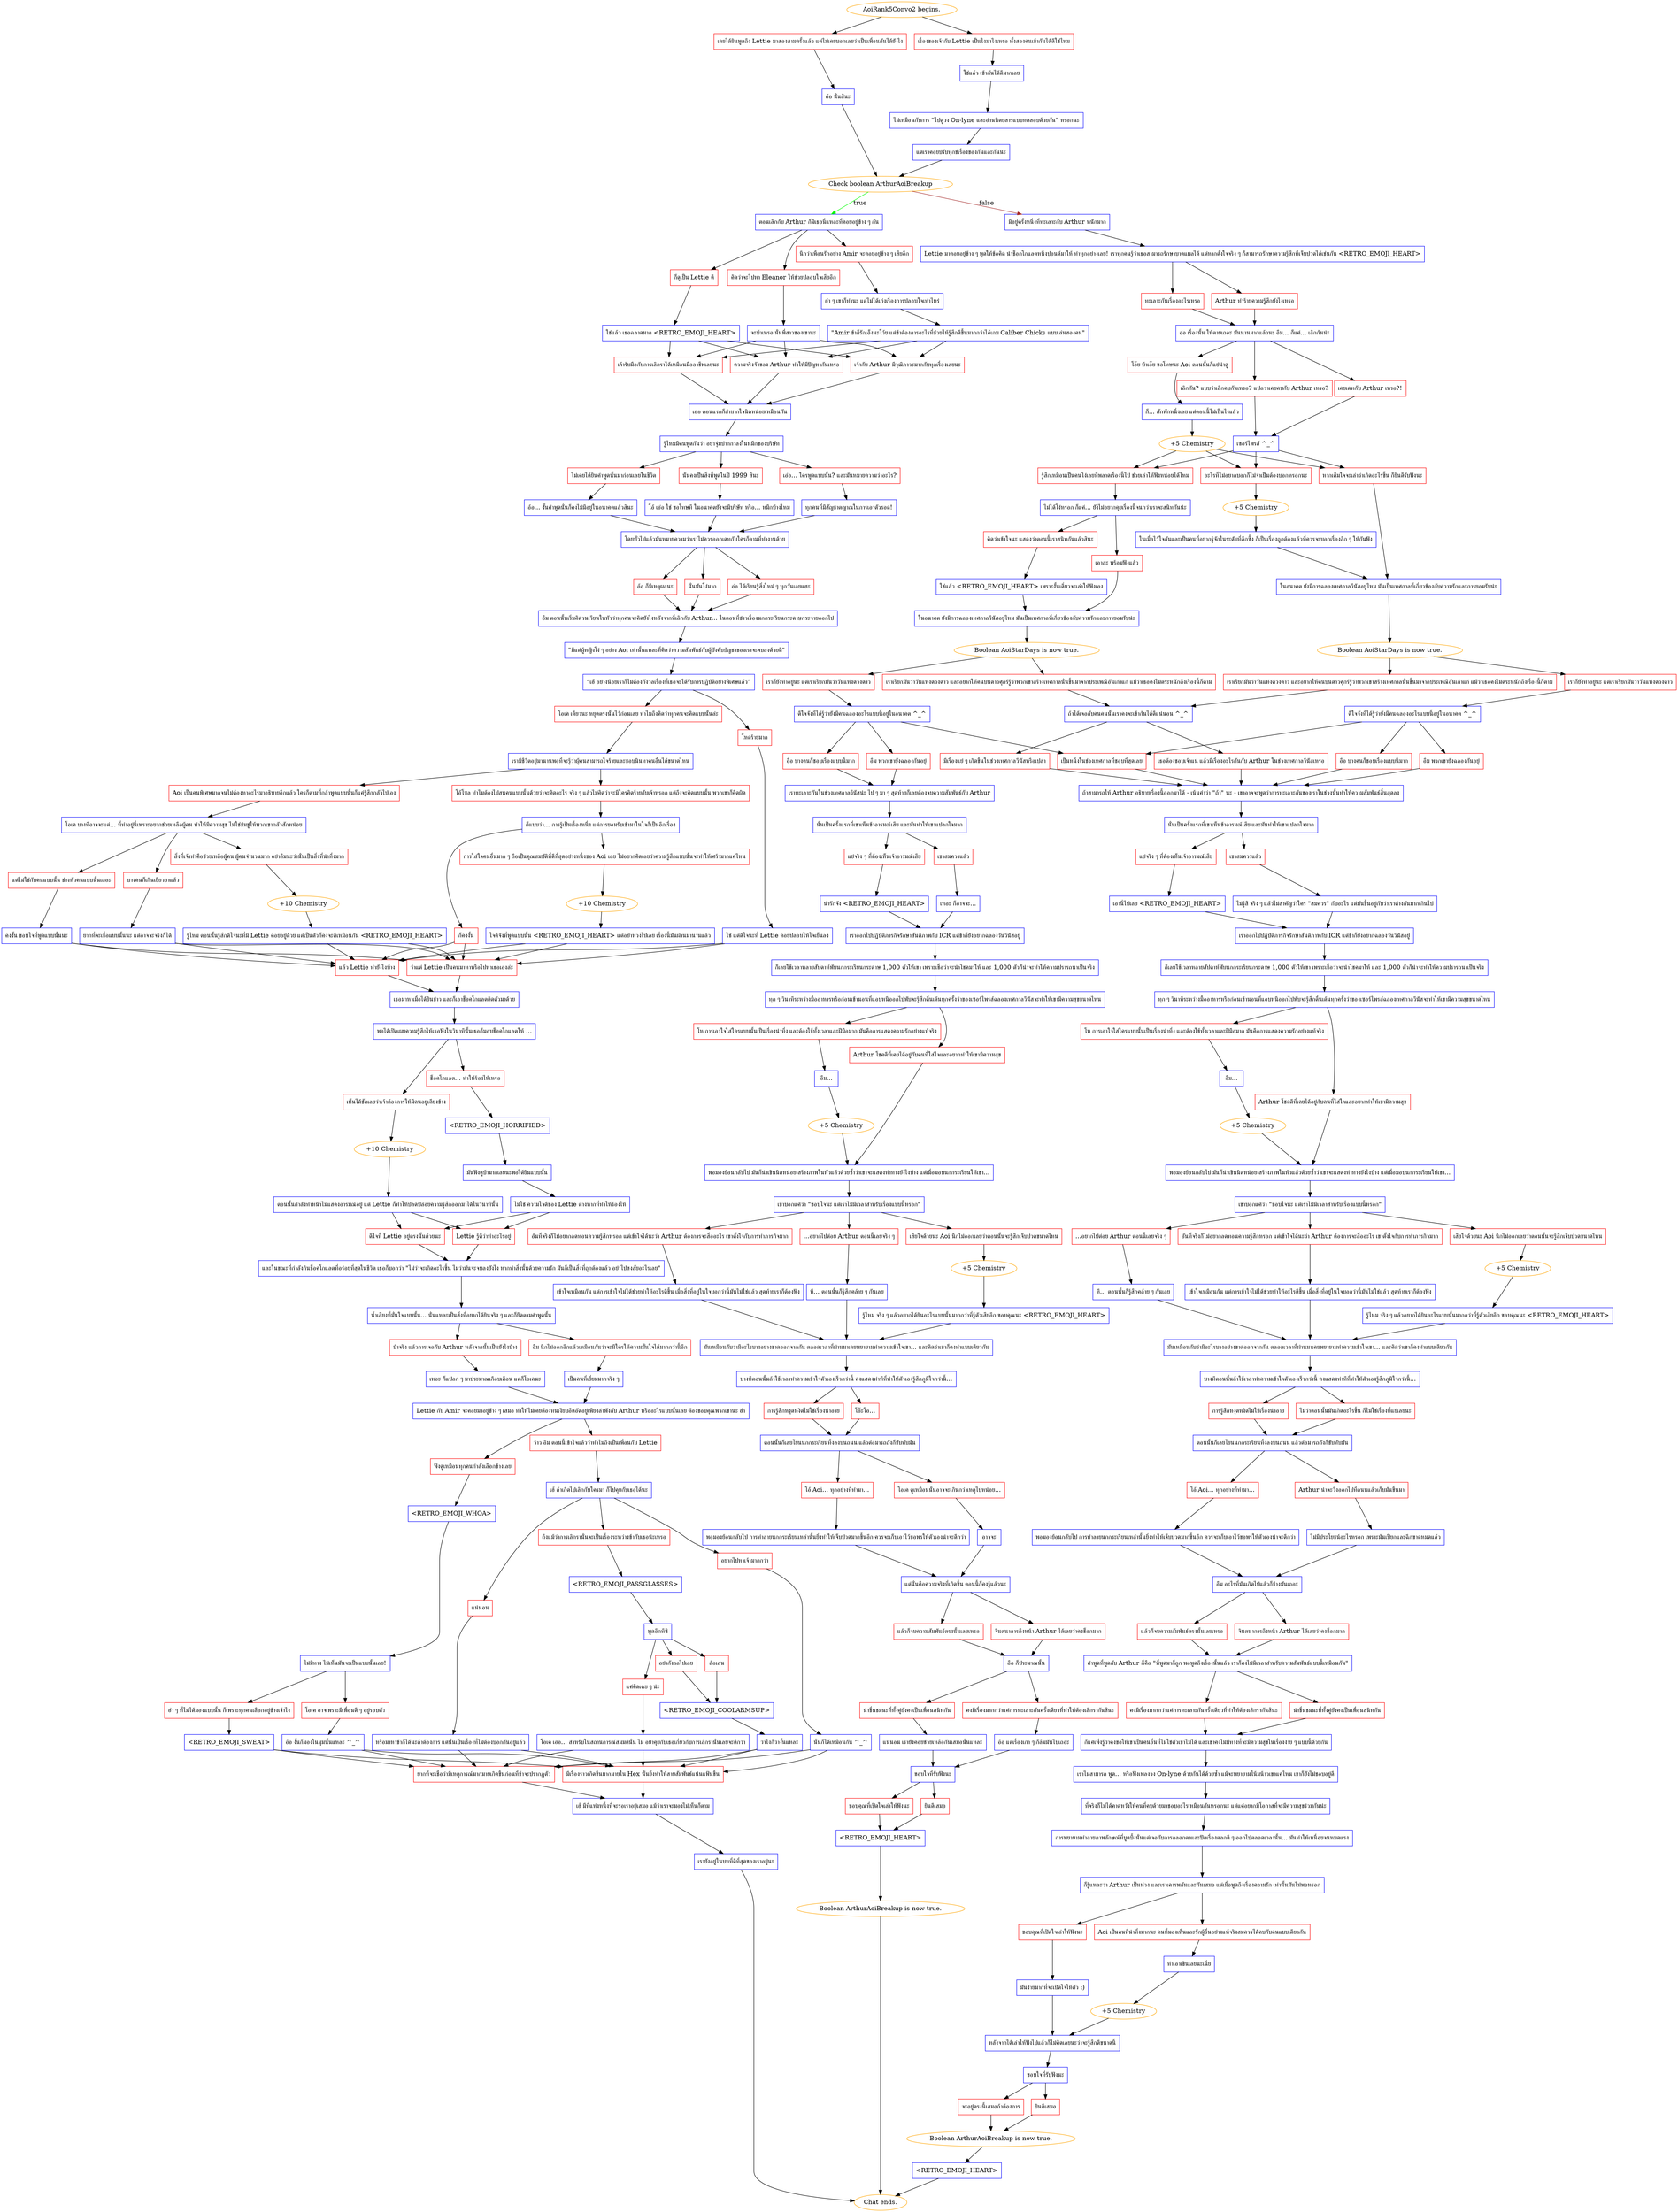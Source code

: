 digraph {
	"AoiRank5Convo2 begins." [color=orange];
		"AoiRank5Convo2 begins." -> j1458705327;
		"AoiRank5Convo2 begins." -> j88768624;
	j1458705327 [label="เคยได้ยินพูดถึง Lettie มาสองสามครั้งแล้ว แต่ไม่เคยบอกเลยว่าเป็นเพื่อนกันได้ยังไง",shape=box,color=red];
		j1458705327 -> j3668825312;
	j88768624 [label="เรื่องของเจ้ากับ Lettie เป็นไงมาไงเหรอ ทั้งสองคนเข้ากันได้ดีใช่ไหม",shape=box,color=red];
		j88768624 -> j308193321;
	j3668825312 [label="อ้อ นั่นสินะ",shape=box,color=blue];
		j3668825312 -> j3878575433;
	j308193321 [label="ใช่แล้ว เข้ากันได้ดีมากเลย",shape=box,color=blue];
		j308193321 -> j3644500482;
	j3878575433 [label="Check boolean ArthurAoiBreakup",color=orange];
		j3878575433 -> j1824678030 [label=true,color=green];
		j3878575433 -> j57010512 [label=false,color=brown];
	j3644500482 [label="ไม่เหมือนกับการ \"ไปดูวง On-lyne และอ่านนิตยสารแบบทดสอบด้วยกัน\" หรอกนะ",shape=box,color=blue];
		j3644500482 -> j4290094774;
	j1824678030 [label="ตอนเลิกกับ Arthur ก็มีเธอนี่แหละที่คอยอยู่ข้าง ๆ กัน",shape=box,color=blue];
		j1824678030 -> j2813725470;
		j1824678030 -> j1736892250;
		j1824678030 -> j3548676363;
	j57010512 [label="มีอยู่ครั้งหนึ่งที่ทะเลาะกับ Arthur หนักมาก",shape=box,color=blue];
		j57010512 -> j4192277479;
	j4290094774 [label="แต่เราคอยปรับทุกข์เรื่องของกันและกันน่ะ",shape=box,color=blue];
		j4290094774 -> j3878575433;
	j2813725470 [label="คิดว่าจะไปหา Eleanor ให้ช่วยปลอบใจเสียอีก",shape=box,color=red];
		j2813725470 -> j2675947230;
	j1736892250 [label="นึกว่าเพื่อนรักอย่าง Amir จะคอยอยู่ข้าง ๆ เสียอีก",shape=box,color=red];
		j1736892250 -> j1043030181;
	j3548676363 [label="ก็ดูเป็น Lettie ดี",shape=box,color=red];
		j3548676363 -> j2824777052;
	j4192277479 [label="Lettie มาคอยอยู่ข้าง ๆ พูดให้ข้อคิด นำช็อกโกแลตหนึ่งปอนด์มาให้ ทำทุกอย่างเลย! เราทุกคนรู้ว่าเธอสามารถรักษาบาดแผลได้ แต่หากตั้งใจจริง ๆ ก็สามารถรักษาความรู้สึกที่เจ็บปวดได้เช่นกัน <RETRO_EMOJI_HEART>",shape=box,color=blue];
		j4192277479 -> j1955317017;
		j4192277479 -> j1647680395;
	j2675947230 [label="จะบ้าเหรอ นั่นพี่สาวของเขานะ",shape=box,color=blue];
		j2675947230 -> j2762755585;
		j2675947230 -> j1364828697;
		j2675947230 -> j2182111148;
	j1043030181 [label="ฮ่า ๆ เขาก็ทำนะ แต่ไม่ได้เก่งเรื่องการปลอบใจเท่าไหร่",shape=box,color=blue];
		j1043030181 -> j2278604012;
	j2824777052 [label="ใช่แล้ว เธอฉลาดมาก <RETRO_EMOJI_HEART>",shape=box,color=blue];
		j2824777052 -> j2762755585;
		j2824777052 -> j1364828697;
		j2824777052 -> j2182111148;
	j1955317017 [label="ทะเลาะกันเรื่องอะไรเหรอ",shape=box,color=red];
		j1955317017 -> j3300025558;
	j1647680395 [label="Arthur ทำร้ายความรู้สึกยังไงเหรอ",shape=box,color=red];
		j1647680395 -> j3300025558;
	j2762755585 [label="ความจริงจังของ Arthur ทำให้มีปัญหากันเหรอ",shape=box,color=red];
		j2762755585 -> j649075654;
	j1364828697 [label="เจ้ารับมือกับการเลิกราได้เหมือนมืออาชีพเลยนะ",shape=box,color=red];
		j1364828697 -> j649075654;
	j2182111148 [label="เจ้ากับ Arthur มีวุฒิภาวะมากกับทุกเรื่องเลยนะ",shape=box,color=red];
		j2182111148 -> j649075654;
	j2278604012 [label="\"Amir ข้าก็รักเอ็งนะโว้ย แต่ข้าต้องการอะไรที่ช่วยให้รู้สึกดีขึ้นมากกว่าไอ้เกม Caliber Chicks แบบเล่นสองคน\"",shape=box,color=blue];
		j2278604012 -> j2762755585;
		j2278604012 -> j1364828697;
		j2278604012 -> j2182111148;
	j3300025558 [label="อ๋อ เรื่องนั้น ให้ตายเถอะ มันนานมากแล้วนะ อืม... ก็แค่... เลิกกันน่ะ",shape=box,color=blue];
		j3300025558 -> j832627031;
		j3300025558 -> j3871715552;
		j3300025558 -> j27909997;
	j649075654 [label="เอ่อ ตอนแรกก็ลำบากใจนิดหน่อยเหมือนกัน",shape=box,color=blue];
		j649075654 -> j1381410603;
	j832627031 [label="เคยเดทกับ Arthur เหรอ?!",shape=box,color=red];
		j832627031 -> j2851434140;
	j3871715552 [label="เลิกกัน? แบบว่าเลิกคบกันเหรอ? แปลว่าเคยคบกับ Arthur เหรอ?",shape=box,color=red];
		j3871715552 -> j2851434140;
	j27909997 [label="โอ๊ย บ้าเอ๊ย ขอโทษนะ Aoi ตอนนั้นก็แย่น่าดู",shape=box,color=red];
		j27909997 -> j764818176;
	j1381410603 [label="รู้ไหมมีคนพูดกันว่า อย่าจุ่มปากกาลงในหมึกของบริษัท",shape=box,color=blue];
		j1381410603 -> j286654636;
		j1381410603 -> j1483096324;
		j1381410603 -> j3232464222;
	j2851434140 [label="เซอร์ไพรส์ ^_^",shape=box,color=blue];
		j2851434140 -> j850924910;
		j2851434140 -> j3968108432;
		j2851434140 -> j326025334;
	j764818176 [label="ก็... สักพักหนึ่งเลย แต่ตอนนี้ไม่เป็นไรแล้ว",shape=box,color=blue];
		j764818176 -> j4253216978;
	j286654636 [label="ไม่เคยได้ยินคำพูดนั้นมาก่อนเลยในชีวิต",shape=box,color=red];
		j286654636 -> j2740992883;
	j1483096324 [label="นั่นคงเป็นสิ่งที่พูดในปี 1999 สินะ",shape=box,color=red];
		j1483096324 -> j186983053;
	j3232464222 [label="เอ่อ... ใครพูดแบบนั้น? และมันหมายความว่าอะไร?",shape=box,color=red];
		j3232464222 -> j3608966087;
	j850924910 [label="อะไรที่ไม่อยากบอกก็ไม่จำเป็นต้องบอกหรอกนะ",shape=box,color=red];
		j850924910 -> j1113449262;
	j3968108432 [label="หากเต็มใจจะเล่าว่าเกิดอะไรขึ้น ก็ยินดีรับฟังนะ",shape=box,color=red];
		j3968108432 -> j1860678191;
	j326025334 [label="รู้สึกเหมือนเป็นคนโง่เลยที่พลาดเรื่องนี้ไป ช่วยเล่าให้ฟังหน่อยได้ไหม",shape=box,color=red];
		j326025334 -> j3938418816;
	j4253216978 [label="+5 Chemistry",color=orange];
		j4253216978 -> j850924910;
		j4253216978 -> j3968108432;
		j4253216978 -> j326025334;
	j2740992883 [label="อ้อ... งั้นคำพูดนั่นก็คงไม่มีอยู่ในอนาคตแล้วสินะ",shape=box,color=blue];
		j2740992883 -> j1863000867;
	j186983053 [label="โอ้ เอ่อ ใช่ ขอโทษที ในอนาคตยังจะมีบริษัท หรือ... หมึกบ้างไหม",shape=box,color=blue];
		j186983053 -> j1863000867;
	j3608966087 [label="ทุกคนที่มีสัญชาตญาณในการเอาตัวรอด!",shape=box,color=blue];
		j3608966087 -> j1863000867;
	j1113449262 [label="+5 Chemistry",color=orange];
		j1113449262 -> j1721442275;
	j1860678191 [label="ในอนาคต ยังมีการฉลองเทศกาลวีนัสอยู่ไหม มันเป็นเทศกาลที่เกี่ยวข้องกับความรักและการยอมรับน่ะ",shape=box,color=blue];
		j1860678191 -> j4226856760;
	j3938418816 [label="ไม่ได้โง่หรอก ก็แค่... ยังไม่อยากคุยเรื่องนี้จนกว่าเราจะสนิทกันน่ะ",shape=box,color=blue];
		j3938418816 -> j1836808757;
		j3938418816 -> j2668060323;
	j1863000867 [label="โดยทั่วไปแล้วมันหมายความว่าเราไม่ควรออกเดทกับใครก็ตามที่ทำงานด้วย",shape=box,color=blue];
		j1863000867 -> j561930710;
		j1863000867 -> j1269969908;
		j1863000867 -> j2725555090;
	j1721442275 [label="ในเมื่อไว้ใจกันและเป็นคนที่อยากรู้จักในระดับที่ลึกซึ้ง ก็เป็นเรื่องถูกต้องแล้วที่ควรจะบอกเรื่องลึก ๆ ให้กันฟัง",shape=box,color=blue];
		j1721442275 -> j1860678191;
	j4226856760 [label="Boolean AoiStarDays is now true.",color=orange];
		j4226856760 -> j3442880930;
		j4226856760 -> j1892807910;
	j1836808757 [label="เอาละ พร้อมฟังแล้ว",shape=box,color=red];
		j1836808757 -> j1399356205;
	j2668060323 [label="คิดว่าเข้าใจนะ แสดงว่าตอนนี้เราสนิทกันแล้วสินะ",shape=box,color=red];
		j2668060323 -> j2729924719;
	j561930710 [label="อ้อ ก็มีเหตุผลนะ",shape=box,color=red];
		j561930710 -> j973933073;
	j1269969908 [label="นั่นมันโง่มาก",shape=box,color=red];
		j1269969908 -> j973933073;
	j2725555090 [label="อ๋อ ได้เรียนรู้สิ่งใหม่ ๆ ทุกวันเลยแฮะ",shape=box,color=red];
		j2725555090 -> j973933073;
	j3442880930 [label="เราก็ยังทำอยู่นะ แต่เราเรียกมันว่าวันแห่งดวงดาว",shape=box,color=red];
		j3442880930 -> j1579823265;
	j1892807910 [label="เราเรียกมันว่าวันแห่งดวงดาว และอยากให้คนบนดาวศุกร์รู้ว่าพวกเขาสร้างเทศกาลนั่นขึ้นมาจากประเพณีอันเก่าแก่ แม้ว่าเธอคงไม่ตระหนักถึงเรื่องนี้ก็ตาม",shape=box,color=red];
		j1892807910 -> j2474638946;
	j1399356205 [label="ในอนาคต ยังมีการฉลองเทศกาลวีนัสอยู่ไหม มันเป็นเทศกาลที่เกี่ยวข้องกับความรักและการยอมรับน่ะ",shape=box,color=blue];
		j1399356205 -> j3431366332;
	j2729924719 [label="ใช่แล้ว <RETRO_EMOJI_HEART> เพราะงั้นเดี๋ยวจะเล่าให้ฟังเอง",shape=box,color=blue];
		j2729924719 -> j1399356205;
	j973933073 [label="อืม ตอนนั้นเริ่มคิดวนเวียนในหัวว่าทุกคนจะคิดยังไงหลังจากที่เลิกกับ Arthur... ในตอนที่ข่าวเรื่องนกกระเรียนกระดาษกระจายออกไป",shape=box,color=blue];
		j973933073 -> j544356773;
	j1579823265 [label="ดีใจจังที่ได้รู้ว่ายังมีคนฉลองอะไรแบบนี้อยู่ในอนาคต ^_^",shape=box,color=blue];
		j1579823265 -> j3959797669;
		j1579823265 -> j3349446143;
		j1579823265 -> j2973459300;
	j2474638946 [label="ถ้าได้เจอกับคนคนนั้นเราคงจะเข้ากันได้ดีแน่นอน ^_^",shape=box,color=blue];
		j2474638946 -> j4199429398;
		j2474638946 -> j2386673662;
	j3431366332 [label="Boolean AoiStarDays is now true.",color=orange];
		j3431366332 -> j1585729611;
		j3431366332 -> j4178216982;
	j544356773 [label="\"มีแต่ผู้หญิงโง่ ๆ อย่าง Aoi เท่านั้นแหละที่คิดว่าความสัมพันธ์กับผู้บังคับบัญชาของเราจะจบลงด้วยดี\"",shape=box,color=blue];
		j544356773 -> j3936743393;
	j3959797669 [label="อืม พวกเขายังฉลองกันอยู่",shape=box,color=red];
		j3959797669 -> j1049565368;
	j3349446143 [label="อือ บางคนก็ชอบเรื่องแบบนี้มาก",shape=box,color=red];
		j3349446143 -> j1049565368;
	j2973459300 [label="เป็นหนึ่งในช่วงเทศกาลที่ชอบที่สุดเลย",shape=box,color=red];
		j2973459300 -> j1049565368;
	j4199429398 [label="เธอต้องชอบเจ้าแน่ แล้วมีเรื่องอะไรกันกับ Arthur ในช่วงเทศกาลวีนัสเหรอ",shape=box,color=red];
		j4199429398 -> j1049565368;
	j2386673662 [label="มีเรื่องแย่ ๆ เกิดขึ้นในช่วงเทศกาลวีนัสหรือเปล่า",shape=box,color=red];
		j2386673662 -> j1049565368;
	j1585729611 [label="เราเรียกมันว่าวันแห่งดวงดาว และอยากให้คนบนดาวศุกร์รู้ว่าพวกเขาสร้างเทศกาลนั่นขึ้นมาจากประเพณีอันเก่าแก่ แม้ว่าเธอคงไม่ตระหนักถึงเรื่องนี้ก็ตาม",shape=box,color=red];
		j1585729611 -> j2474638946;
	j4178216982 [label="เราก็ยังทำอยู่นะ แต่เราเรียกมันว่าวันแห่งดวงดาว",shape=box,color=red];
		j4178216982 -> j2778705777;
	j3936743393 [label="“เฮ้ อย่างน้อยเราก็ไม่ต้องกังวลเรื่องที่เธอจะได้รับการปฏิบัติอย่างพิเศษแล้ว”",shape=box,color=blue];
		j3936743393 -> j628056919;
		j3936743393 -> j1309126757;
	j1049565368 [label="ถ้าสามารถให้ Arthur อธิบายเรื่องนี้ออกมาได้ - เน้นคำว่า \"ถ้า\" นะ - เขาอาจจะพูดว่าการทะเลาะกันของเราในช่วงนั้นทำให้ความสัมพันธ์สิ้นสุดลง",shape=box,color=blue];
		j1049565368 -> j65914348;
	j2778705777 [label="ดีใจจังที่ได้รู้ว่ายังมีคนฉลองอะไรแบบนี้อยู่ในอนาคต ^_^",shape=box,color=blue];
		j2778705777 -> j2973459300;
		j2778705777 -> j494481241;
		j2778705777 -> j429920585;
	j628056919 [label="โอเค เดี๋ยวนะ หยุดตรงนั้นไว้ก่อนเลย ทำไมถึงคิดว่าทุกคนจะคิดแบบนั้นล่ะ",shape=box,color=red];
		j628056919 -> j4287689935;
	j1309126757 [label="โหดร้ายมาก",shape=box,color=red];
		j1309126757 -> j1480776692;
	j65914348 [label="นั่นเป็นครั้งแรกที่เขาเห็นข้าอารมณ์เสีย และมันทำให้เขาแปลกใจมาก",shape=box,color=blue];
		j65914348 -> j605212589;
		j65914348 -> j4114463118;
	j494481241 [label="อือ บางคนก็ชอบเรื่องแบบนี้มาก",shape=box,color=red];
		j494481241 -> j2174970314;
	j429920585 [label="อืม พวกเขายังฉลองกันอยู่",shape=box,color=red];
		j429920585 -> j2174970314;
	j4287689935 [label="เรามีชีวิตอยู่มานานพอที่จะรู้ว่าผู้คนสามารถใจร้ายและชอบนินทาคนอื่นได้ขนาดไหน",shape=box,color=blue];
		j4287689935 -> j725265442;
		j4287689935 -> j347617808;
	j1480776692 [label="ใช่ แต่ดีใจนะที่ Lettie คอยปลอบให้ใจเย็นลง",shape=box,color=blue];
		j1480776692 -> j2969232926;
		j1480776692 -> j2284201392;
	j605212589 [label="แย่จริง ๆ ที่ต้องเห็นเจ้าอารมณ์เสีย",shape=box,color=red];
		j605212589 -> j697470435;
	j4114463118 [label="เขาสมควรแล้ว",shape=box,color=red];
		j4114463118 -> j2282964258;
	j2174970314 [label="เราทะเลาะกันในช่วงเทศกาลวีนัสน่ะ ไป ๆ มา ๆ สุดท้ายก็เลยต้องจบความสัมพันธ์กับ Arthur",shape=box,color=blue];
		j2174970314 -> j206504786;
	j725265442 [label="โอ้โซล ทำไมต้องไปสนคนแบบนั้นด้วยว่าจะคิดอะไร จริง ๆ แล้วไม่คิดว่าจะมีใครคิดร้ายกับเจ้าหรอก แต่ถึงจะคิดแบบนั้น พวกเขาก็คิดผิด",shape=box,color=red];
		j725265442 -> j3795640637;
	j347617808 [label="Aoi เป็นคนพิเศษมากจนไม่ต้องหาอะไรมาอธิบายอีกแล้ว ใครก็ตามที่กล้าพูดแบบนั้นก็แค่รู้สึกกลัวไปเอง",shape=box,color=red];
		j347617808 -> j1997845534;
	j2969232926 [label="ว่าแต่ Lettie เป็นคนมาหาหรือไปหาเธอเองล่ะ",shape=box,color=red];
		j2969232926 -> j189677085;
	j2284201392 [label="แล้ว Lettie ทำยังไงบ้าง",shape=box,color=red];
		j2284201392 -> j189677085;
	j697470435 [label="เอานี่ไปเลย <RETRO_EMOJI_HEART>",shape=box,color=blue];
		j697470435 -> j2219491187;
	j2282964258 [label="ไม่รู้สิ จริง ๆ แล้วไม่สำคัญว่าใคร \"สมควร\" กับอะไร แต่มันขึ้นอยู่กับว่าเราต่างกันมากเกินไป",shape=box,color=blue];
		j2282964258 -> j2219491187;
	j206504786 [label="นั่นเป็นครั้งแรกที่เขาเห็นข้าอารมณ์เสีย และมันทำให้เขาแปลกใจมาก",shape=box,color=blue];
		j206504786 -> j2082670905;
		j206504786 -> j3775661520;
	j3795640637 [label="ก็แบบว่า... การรู้เป็นเรื่องหนึ่ง แต่การยอมรับเข้ามาในใจก็เป็นอีกเรื่อง",shape=box,color=blue];
		j3795640637 -> j1580508173;
		j3795640637 -> j172218256;
	j1997845534 [label="โอเค บางทีอาจจะแต่... ที่ทำอยู่นี่เพราะอยากช่วยเหลือผู้คน ทำให้มีความสุข ไม่ใช่ข่มขู่ให้พวกเขากลัวสักหน่อย",shape=box,color=blue];
		j1997845534 -> j3433737424;
		j1997845534 -> j4261663715;
		j1997845534 -> j3969687593;
	j189677085 [label="เธอมาหาเมื่อได้ยินข่าว และก็เอาช็อคโกแลตติดตัวมาด้วย",shape=box,color=blue];
		j189677085 -> j1025585894;
	j2219491187 [label="เราออกไปปฏิบัติภารกิจรักษาสันติภาพกับ ICR แต่ข้าก็ยังอยากฉลองวันวีนัสอยู่",shape=box,color=blue];
		j2219491187 -> j3370451081;
	j2082670905 [label="แย่จริง ๆ ที่ต้องเห็นเจ้าอารมณ์เสีย",shape=box,color=red];
		j2082670905 -> j2391592104;
	j3775661520 [label="เขาสมควรแล้ว",shape=box,color=red];
		j3775661520 -> j2020403385;
	j1580508173 [label="การใส่ใจคนอื่นมาก ๆ ถือเป็นคุณสมบัติที่ดีที่สุดอย่างหนึ่งของ Aoi เลย ไม่อยากคิดเลยว่าความรู้สึกแบบนั้นจะทำให้เศร้ามากแค่ไหน",shape=box,color=red];
		j1580508173 -> j2278949590;
	j172218256 [label="ก็คงงั้น",shape=box,color=red];
		j172218256 -> j2969232926;
		j172218256 -> j2284201392;
	j3433737424 [label="แต่ไม่ใช่กับคนแบบนั้น ช่างหัวคนแบบนั้นเถอะ",shape=box,color=red];
		j3433737424 -> j1360292344;
	j4261663715 [label="บางคนก็เกินเยียวยาแล้ว",shape=box,color=red];
		j4261663715 -> j2982395455;
	j3969687593 [label="สิ่งที่เจ้าทำคือช่วยเหลือผู้คน ผู้คนจำนวนมาก อย่าลืมนะว่านั่นเป็นสิ่งที่น่าทึ่งมาก",shape=box,color=red];
		j3969687593 -> j215855590;
	j1025585894 [label="พอได้เปิดเผยความรู้สึกให้เธอฟังในวินาทีนั้นเธอก็มอบช็อคโกแลตให้ ...",shape=box,color=blue];
		j1025585894 -> j2087343046;
		j1025585894 -> j3863532280;
	j3370451081 [label="ก็เลยใช้เวลาหลายสัปดาห์พับนกกระเรียนกระดาษ 1,000 ตัวให้เขา เพราะเชื่อว่าจะนำโชคมาให้ และ 1,000 ตัวก็น่าจะทำให้ความปรารถนาเป็นจริง",shape=box,color=blue];
		j3370451081 -> j2740521979;
	j2391592104 [label="น่ารักจัง <RETRO_EMOJI_HEART>",shape=box,color=blue];
		j2391592104 -> j4055176438;
	j2020403385 [label="เหอะ ก็อาจจะ...",shape=box,color=blue];
		j2020403385 -> j4055176438;
	j2278949590 [label="+10 Chemistry",color=orange];
		j2278949590 -> j3483886518;
	j1360292344 [label="คงงั้น ขอบใจที่พูดแบบนั้นนะ",shape=box,color=blue];
		j1360292344 -> j2969232926;
		j1360292344 -> j2284201392;
	j2982395455 [label="ยากที่จะเชื่อแบบนั้นนะ แต่อาจจะจริงก็ได้",shape=box,color=blue];
		j2982395455 -> j2969232926;
		j2982395455 -> j2284201392;
	j215855590 [label="+10 Chemistry",color=orange];
		j215855590 -> j804784021;
	j2087343046 [label="เห็นได้ชัดเลยว่าเจ้าต้องการให้มีคนอยู่เคียงข้าง",shape=box,color=red];
		j2087343046 -> j897099383;
	j3863532280 [label="ช็อคโกแลต... ทำให้ร้องไห้เหรอ",shape=box,color=red];
		j3863532280 -> j1799135358;
	j2740521979 [label="ทุก ๆ วินาทีระหว่างมื้ออาหารหรือก่อนเข้านอนที่แอบหนีออกไปพับจะรู้สึกตื่นเต้นทุกครั้งว่าของเซอร์ไพรส์ฉลองเทศกาลวีนัสจะทำให้เขามีความสุขขนาดไหน",shape=box,color=blue];
		j2740521979 -> j1531728468;
		j2740521979 -> j462661383;
	j4055176438 [label="เราออกไปปฏิบัติภารกิจรักษาสันติภาพกับ ICR แต่ข้าก็ยังอยากฉลองวันวีนัสอยู่",shape=box,color=blue];
		j4055176438 -> j1613065578;
	j3483886518 [label="ใจดีจังที่พูดแบบนั้น <RETRO_EMOJI_HEART> แต่อย่าห่วงไปเลย เรื่องนี้มันผ่านมานานแล้ว",shape=box,color=blue];
		j3483886518 -> j2969232926;
		j3483886518 -> j2284201392;
	j804784021 [label="รู้ไหม ตอนนั้นรู้สึกดีใจนะที่มี Lettie คอยอยู่ด้วย แต่เป็นตัวก็คงจะดีเหมือนกัน <RETRO_EMOJI_HEART>",shape=box,color=blue];
		j804784021 -> j2969232926;
		j804784021 -> j2284201392;
	j897099383 [label="+10 Chemistry",color=orange];
		j897099383 -> j2290414837;
	j1799135358 [label="<RETRO_EMOJI_HORRIFIED>",shape=box,color=blue];
		j1799135358 -> j610817250;
	j1531728468 [label="โห การเอาใจใส่ใครแบบนั้นเป็นเรื่องน่าทึ่ง และต้องใช้ทั้งเวลาและฝีมือมาก มันคือการแสดงความรักอย่างแท้จริง",shape=box,color=red];
		j1531728468 -> j2206407352;
	j462661383 [label="Arthur โชคดีที่เคยได้อยู่กับคนที่ใส่ใจและอยากทำให้เขามีความสุข",shape=box,color=red];
		j462661383 -> j344158244;
	j1613065578 [label="ก็เลยใช้เวลาหลายสัปดาห์พับนกกระเรียนกระดาษ 1,000 ตัวให้เขา เพราะเชื่อว่าจะนำโชคมาให้ และ 1,000 ตัวก็น่าจะทำให้ความปรารถนาเป็นจริง",shape=box,color=blue];
		j1613065578 -> j3409123604;
	j2290414837 [label="ตอนนั้นกำลังทำหน้าไม่แสดงอารมณ์อยู่ แต่ Lettie ก็ทำให้ปลดปล่อยความรู้สึกออกมาได้ในวินาทีนั้น",shape=box,color=blue];
		j2290414837 -> j2073561960;
		j2290414837 -> j820291698;
	j610817250 [label="มันฟังดูบ้ามากเลยนะพอได้ยินแบบนั้น",shape=box,color=blue];
		j610817250 -> j894557277;
	j2206407352 [label="อืม...",shape=box,color=blue];
		j2206407352 -> j3939936014;
	j344158244 [label="พอมองย้อนกลับไป มันก็น่าเขินนิดหน่อย สร้างภาพในหัวแล้วด้วยซ้ำว่าเขาจะแสดงท่าทางยังไงบ้าง แต่เมื่อมอบนกกระเรียนให้เขา...",shape=box,color=blue];
		j344158244 -> j4054021544;
	j3409123604 [label="ทุก ๆ วินาทีระหว่างมื้ออาหารหรือก่อนเข้านอนที่แอบหนีออกไปพับจะรู้สึกตื่นเต้นทุกครั้งว่าของเซอร์ไพรส์ฉลองเทศกาลวีนัสจะทำให้เขามีความสุขขนาดไหน",shape=box,color=blue];
		j3409123604 -> j103797287;
		j3409123604 -> j1479625966;
	j2073561960 [label="ดีใจที่ Lettie อยู่ตรงนั้นด้วยนะ",shape=box,color=red];
		j2073561960 -> j3211073814;
	j820291698 [label="Lettie รู้ดีว่าทำอะไรอยู่",shape=box,color=red];
		j820291698 -> j3211073814;
	j894557277 [label="ไม่ใช่ ความใจดีของ Lettie ต่างหากที่ทำให้ร้องไห้",shape=box,color=blue];
		j894557277 -> j2073561960;
		j894557277 -> j820291698;
	j3939936014 [label="+5 Chemistry",color=orange];
		j3939936014 -> j344158244;
	j4054021544 [label="เขาบอกแค่ว่า \"ขอบใจนะ แต่เราไม่มีเวลาสำหรับเรื่องแบบนี้หรอก\"",shape=box,color=blue];
		j4054021544 -> j857986218;
		j4054021544 -> j3986879923;
		j4054021544 -> j3154261033;
	j103797287 [label="Arthur โชคดีที่เคยได้อยู่กับคนที่ใส่ใจและอยากทำให้เขามีความสุข",shape=box,color=red];
		j103797287 -> j3972407178;
	j1479625966 [label="โห การเอาใจใส่ใครแบบนั้นเป็นเรื่องน่าทึ่ง และต้องใช้ทั้งเวลาและฝีมือมาก มันคือการแสดงความรักอย่างแท้จริง",shape=box,color=red];
		j1479625966 -> j3032284459;
	j3211073814 [label="และในขณะที่กำลังกินช็อคโกแลตที่อร่อยที่สุดในชีวิต เธอก็บอกว่า \"ไม่ว่าจะเกิดอะไรขึ้น ไม่ว่ามันจะจบลงยังไง หากทำสิ่งนั้นด้วยความรัก มันก็เป็นสิ่งที่ถูกต้องแล้ว อย่าไปสงสัยอะไรเลย\"",shape=box,color=blue];
		j3211073814 -> j2535118305;
	j857986218 [label="...อยากไปต่อย Arthur ตอนนี้เลยจริง ๆ",shape=box,color=red];
		j857986218 -> j3664078690;
	j3986879923 [label="เสียใจด้วยนะ Aoi นึกไม่ออกเลยว่าตอนนั้นจะรู้สึกเจ็บปวดขนาดไหน",shape=box,color=red];
		j3986879923 -> j3080110297;
	j3154261033 [label="อันที่จริงก็ไม่อยากลดทอนความรู้สึกหรอก แต่เข้าใจได้นะว่า Arthur ต้องการจะสื่ออะไร เขาตั้งใจกับการทำภารกิจมาก",shape=box,color=red];
		j3154261033 -> j1254225742;
	j3972407178 [label="พอมองย้อนกลับไป มันก็น่าเขินนิดหน่อย สร้างภาพในหัวแล้วด้วยซ้ำว่าเขาจะแสดงท่าทางยังไงบ้าง แต่เมื่อมอบนกกระเรียนให้เขา...",shape=box,color=blue];
		j3972407178 -> j2164716078;
	j3032284459 [label="อืม...",shape=box,color=blue];
		j3032284459 -> j337307074;
	j2535118305 [label="น้ำเสียงที่มั่นใจแบบนั้น... นั่นแหละเป็นสิ่งที่อยากได้ยินจริง ๆ และก็ยึดตามคำพูดนั้น",shape=box,color=blue];
		j2535118305 -> j3684875503;
		j2535118305 -> j2379295798;
	j3664078690 [label="หึ... ตอนนั้นก็รู้สึกคล้าย ๆ กันเลย",shape=box,color=blue];
		j3664078690 -> j591411053;
	j3080110297 [label="+5 Chemistry",color=orange];
		j3080110297 -> j2643265469;
	j1254225742 [label="เข้าใจเหมือนกัน แต่การเข้าใจไม่ได้ช่วยทำให้อะไรดีขึ้น เมื่อสิ่งที่อยู่ในใจบอกว่านี่มันไม่ใช่แล้ว สุดท้ายเราก็ต้องฟัง",shape=box,color=blue];
		j1254225742 -> j591411053;
	j2164716078 [label="เขาบอกแค่ว่า \"ขอบใจนะ แต่เราไม่มีเวลาสำหรับเรื่องแบบนี้หรอก\"",shape=box,color=blue];
		j2164716078 -> j2784273420;
		j2164716078 -> j3969707058;
		j2164716078 -> j3015708868;
	j337307074 [label="+5 Chemistry",color=orange];
		j337307074 -> j3972407178;
	j3684875503 [label="บ้าจริง แล้วการเจอกับ Arthur หลังจากนั้นเป็นยังไงบ้าง",shape=box,color=red];
		j3684875503 -> j1051137297;
	j2379295798 [label="อืม นึกไม่ออกอีกแล้วเหมือนกันว่าจะมีใครให้ความมั่นใจได้มากกว่านี้อีก",shape=box,color=red];
		j2379295798 -> j475122429;
	j591411053 [label="มันเหมือนกับว่ามีอะไรบางอย่างขาดออกจากกัน ตลอดเวลาที่ผ่านมาเคยพยายามทำความเข้าใจเขา... และคิดว่าเขาก็คงทำแบบเดียวกัน",shape=box,color=blue];
		j591411053 -> j2647677406;
	j2643265469 [label="รู้ไหม จริง ๆ แล้วอยากได้ยินอะไรแบบนั้นมากกว่าที่รู้ตัวเสียอีก ขอบคุณนะ <RETRO_EMOJI_HEART>",shape=box,color=blue];
		j2643265469 -> j591411053;
	j2784273420 [label="อันที่จริงก็ไม่อยากลดทอนความรู้สึกหรอก แต่เข้าใจได้นะว่า Arthur ต้องการจะสื่ออะไร เขาตั้งใจกับการทำภารกิจมาก",shape=box,color=red];
		j2784273420 -> j1940408602;
	j3969707058 [label="เสียใจด้วยนะ Aoi นึกไม่ออกเลยว่าตอนนั้นจะรู้สึกเจ็บปวดขนาดไหน",shape=box,color=red];
		j3969707058 -> j322710455;
	j3015708868 [label="...อยากไปต่อย Arthur ตอนนี้เลยจริง ๆ",shape=box,color=red];
		j3015708868 -> j2038244743;
	j1051137297 [label="เหอะ ก็แปลก ๆ มาประมาณเกือบเดือน แต่ก็โอเคนะ",shape=box,color=blue];
		j1051137297 -> j1488907861;
	j475122429 [label="เป็นคนที่เยี่ยมมากจริง ๆ",shape=box,color=blue];
		j475122429 -> j1488907861;
	j2647677406 [label="บางทีตอนนั้นถ้าใช้เวลาทำความเข้าใจตัวเองเร็วกว่านี้ คงแสดงท่าทีที่ทำให้ตัวเองรู้สึกภูมิใจกว่านี้...",shape=box,color=blue];
		j2647677406 -> j1514490068;
		j2647677406 -> j2886802057;
	j1940408602 [label="เข้าใจเหมือนกัน แต่การเข้าใจไม่ได้ช่วยทำให้อะไรดีขึ้น เมื่อสิ่งที่อยู่ในใจบอกว่านี่มันไม่ใช่แล้ว สุดท้ายเราก็ต้องฟัง",shape=box,color=blue];
		j1940408602 -> j1225752301;
	j322710455 [label="+5 Chemistry",color=orange];
		j322710455 -> j1041516745;
	j2038244743 [label="หึ... ตอนนั้นก็รู้สึกคล้าย ๆ กันเลย",shape=box,color=blue];
		j2038244743 -> j1225752301;
	j1488907861 [label="Lettie กับ Amir จะคอยมาอยู่ข้าง ๆ เสมอ ทำให้ไม่เคยต้องทนเงียบอึดอัดอยู่เพียงลำพังกับ Arthur หรืออะไรแบบนั้นเลย ต้องขอบคุณพวกเขานะ ฮ่า",shape=box,color=blue];
		j1488907861 -> j2668518405;
		j1488907861 -> j3638374293;
	j1514490068 [label="การรู้สึกหงุดหงิดไม่ใช่เรื่องน่าอาย",shape=box,color=red];
		j1514490068 -> j2568866314;
	j2886802057 [label="ไม่ว่าตอนนั้นมันเกิดอะไรขึ้น ก็ไม่ใช่เรื่องที่แย่เลยนะ",shape=box,color=red];
		j2886802057 -> j2568866314;
	j1225752301 [label="มันเหมือนกับว่ามีอะไรบางอย่างขาดออกจากกัน ตลอดเวลาที่ผ่านมาเคยพยายามทำความเข้าใจเขา... และคิดว่าเขาก็คงทำแบบเดียวกัน",shape=box,color=blue];
		j1225752301 -> j2293126988;
	j1041516745 [label="รู้ไหม จริง ๆ แล้วอยากได้ยินอะไรแบบนั้นมากกว่าที่รู้ตัวเสียอีก ขอบคุณนะ <RETRO_EMOJI_HEART>",shape=box,color=blue];
		j1041516745 -> j1225752301;
	j2668518405 [label="ว้าว อืม ตอนนี้เข้าใจแล้วว่าทำไมถึงเป็นเพื่อนกับ Lettie",shape=box,color=red];
		j2668518405 -> j1408749613;
	j3638374293 [label="ฟังดูเหมือนทุกคนกำลังเลือกข้างเลย",shape=box,color=red];
		j3638374293 -> j3306826452;
	j2568866314 [label="ตอนนั้นก็เลยโยนนกกระเรียนทิ้งลงบนถนน แล้วต่อมารถถังก็ขับทับมัน",shape=box,color=blue];
		j2568866314 -> j3817334226;
		j2568866314 -> j3144911393;
	j2293126988 [label="บางทีตอนนั้นถ้าใช้เวลาทำความเข้าใจตัวเองเร็วกว่านี้ คงแสดงท่าทีที่ทำให้ตัวเองรู้สึกภูมิใจกว่านี้...",shape=box,color=blue];
		j2293126988 -> j2945098410;
		j2293126988 -> j3279752186;
	j1408749613 [label="เฮ้ ถ้าเกิดไปเลิกกับใครมา ก็ไปคุยกับเธอได้นะ",shape=box,color=blue];
		j1408749613 -> j1798259647;
		j1408749613 -> j2109778598;
		j1408749613 -> j916632045;
	j3306826452 [label="<RETRO_EMOJI_WHOA>",shape=box,color=blue];
		j3306826452 -> j1335350915;
	j3817334226 [label="โอ้ Aoi... ทุกอย่างที่ทำมา...",shape=box,color=red];
		j3817334226 -> j1753158623;
	j3144911393 [label="Arthur น่าจะวิ่งออกไปที่ถนนแล้วเก็บมันขึ้นมา",shape=box,color=red];
		j3144911393 -> j3922289538;
	j2945098410 [label="การรู้สึกหงุดหงิดไม่ใช่เรื่องน่าอาย",shape=box,color=red];
		j2945098410 -> j643081803;
	j3279752186 [label="โอ๊ะโอ...",shape=box,color=red];
		j3279752186 -> j643081803;
	j1798259647 [label="ถึงแม้ว่าการเลิกรานั่นจะเป็นเรื่องระหว่างข้ากับเธอน่ะเหรอ",shape=box,color=red];
		j1798259647 -> j2445658334;
	j2109778598 [label="อยากไปหาเจ้ามากกว่า",shape=box,color=red];
		j2109778598 -> j4178471680;
	j916632045 [label="แน่นอน",shape=box,color=red];
		j916632045 -> j1278921787;
	j1335350915 [label="ไม่มีทาง ไม่เห็นมันจะเป็นแบบนั้นเลย!",shape=box,color=blue];
		j1335350915 -> j317525945;
		j1335350915 -> j232842772;
	j1753158623 [label="พอมองย้อนกลับไป การทำลายนกกระเรียนเหล่านั้นยิ่งทำให้เจ็บปวดมากขึ้นอีก ควรจะเก็บเอาไว้ขอพรให้ตัวเองน่าจะดีกว่า",shape=box,color=blue];
		j1753158623 -> j3101547265;
	j3922289538 [label="ไม่มีประโยชน์อะไรหรอก เพราะมันเปียกและฉีกขาดหมดแล้ว",shape=box,color=blue];
		j3922289538 -> j3101547265;
	j643081803 [label="ตอนนั้นก็เลยโยนนกกระเรียนทิ้งลงบนถนน แล้วต่อมารถถังก็ขับทับมัน",shape=box,color=blue];
		j643081803 -> j86318671;
		j643081803 -> j612990496;
	j2445658334 [label="<RETRO_EMOJI_PASSGLASSES>",shape=box,color=blue];
		j2445658334 -> j2067706916;
	j4178471680 [label="นั่นก็ได้เหมือนกัน ^_^",shape=box,color=blue];
		j4178471680 -> j4181438247;
		j4178471680 -> j252603220;
	j1278921787 [label="หรือมาหาข้าก็ได้นะถ้าต้องการ แต่นั่นเป็นเรื่องที่ไม่ต้องบอกกันอยู่แล้ว",shape=box,color=blue];
		j1278921787 -> j4181438247;
		j1278921787 -> j252603220;
	j317525945 [label="ฮ่า ๆ ที่ไม่ได้มองแบบนั้น ก็เพราะทุกคนเลือกอยู่ข้างเจ้าไง",shape=box,color=red];
		j317525945 -> j105254869;
	j232842772 [label="โอเค อาจเพราะมีเพื่อนดี ๆ อยู่รอบตัว",shape=box,color=red];
		j232842772 -> j4259213594;
	j3101547265 [label="อืม อะไรที่มันเกิดไปแล้วก็ช่างมันเถอะ",shape=box,color=blue];
		j3101547265 -> j1683766117;
		j3101547265 -> j1118728364;
	j86318671 [label="โอ้ Aoi... ทุกอย่างที่ทำมา...",shape=box,color=red];
		j86318671 -> j3180008076;
	j612990496 [label="โอเค ดูเหมือนนั่นอาจจะเกินกว่าเหตุไปหน่อย...",shape=box,color=red];
		j612990496 -> j2932625887;
	j2067706916 [label="พูดอีกทีซิ",shape=box,color=blue];
		j2067706916 -> j342969770;
		j2067706916 -> j21498206;
		j2067706916 -> j308120852;
	j4181438247 [label="มีเรื่องราวเกิดขึ้นมากมายใน Hex นั่นยิ่งทำให้สายสัมพันธ์แน่นแฟ้นขึ้น",shape=box,color=red];
		j4181438247 -> j1606269807;
	j252603220 [label="ยากที่จะเชื่อว่ามีเหตุการณ์มากมายเกิดขึ้นก่อนที่ข้าจะปรากฏตัว",shape=box,color=red];
		j252603220 -> j1606269807;
	j105254869 [label="<RETRO_EMOJI_SWEAT>",shape=box,color=blue];
		j105254869 -> j4181438247;
		j105254869 -> j252603220;
	j4259213594 [label="อือ งั้นก็มองในมุมนั้นแหละ ^_^",shape=box,color=blue];
		j4259213594 -> j4181438247;
		j4259213594 -> j252603220;
	j1683766117 [label="แล้วก็จบความสัมพันธ์ตรงนั้นเลยเหรอ",shape=box,color=red];
		j1683766117 -> j582338723;
	j1118728364 [label="จินตนาการถึงหน้า Arthur ได้เลยว่าคงช็อกมาก",shape=box,color=red];
		j1118728364 -> j582338723;
	j3180008076 [label="พอมองย้อนกลับไป การทำลายนกกระเรียนเหล่านั้นยิ่งทำให้เจ็บปวดมากขึ้นอีก ควรจะเก็บเอาไว้ขอพรให้ตัวเองน่าจะดีกว่า",shape=box,color=blue];
		j3180008076 -> j806067975;
	j2932625887 [label="อาจจะ",shape=box,color=blue];
		j2932625887 -> j806067975;
	j342969770 [label="แค่คิดเฉย ๆ น่ะ",shape=box,color=red];
		j342969770 -> j17627468;
	j21498206 [label="ล้อเล่น",shape=box,color=red];
		j21498206 -> j3104393412;
	j308120852 [label="อย่ากังวลไปเลย",shape=box,color=red];
		j308120852 -> j3104393412;
	j1606269807 [label="เฮ้ มีที่แห่งหนึ่งที่จะรอเราอยู่เสมอ แม้ว่าเราจะมองไม่เห็นก็ตาม",shape=box,color=blue];
		j1606269807 -> j2706192358;
	j582338723 [label="คำพูดที่พูดกับ Arthur ก็คือ \"ที่พูดมาก็ถูก พอพูดถึงเรื่องนั้นแล้ว เราก็คงไม่มีเวลาสำหรับความสัมพันธ์แบบนี้เหมือนกัน\"",shape=box,color=blue];
		j582338723 -> j3011851864;
		j582338723 -> j2357318222;
	j806067975 [label="แต่นั่นคือความจริงที่เกิดขึ้น ตอนนี้ก็คงรู้แล้วนะ",shape=box,color=blue];
		j806067975 -> j3642990301;
		j806067975 -> j879398214;
	j17627468 [label="โอเค เอ่อ... สำหรับในสถานการณ์สมมตินั่น ไม่ อย่าคุยกับเธอเกี่ยวกับการเลิกรานั่นเลยจะดีกว่า",shape=box,color=blue];
		j17627468 -> j4181438247;
		j17627468 -> j252603220;
	j3104393412 [label="<RETRO_EMOJI_COOLARMSUP>",shape=box,color=blue];
		j3104393412 -> j2985687351;
	j2706192358 [label="เรายังอยู่ในบทที่ดีที่สุดของเราอยู่นะ",shape=box,color=blue];
		j2706192358 -> "Chat ends.";
	j3011851864 [label="น่าชื่นชมนะที่ทั้งคู่ยังคงเป็นเพื่อนสนิทกัน",shape=box,color=red];
		j3011851864 -> j3919135495;
	j2357318222 [label="คงมีเรื่องมากกว่าแค่การทะเลาะกันครั้งเดียวที่ทำให้ต้องเลิกรากันสินะ",shape=box,color=red];
		j2357318222 -> j3919135495;
	j3642990301 [label="แล้วก็จบความสัมพันธ์ตรงนั้นเลยเหรอ",shape=box,color=red];
		j3642990301 -> j3512334776;
	j879398214 [label="จินตนาการถึงหน้า Arthur ได้เลยว่าคงช็อกมาก",shape=box,color=red];
		j879398214 -> j3512334776;
	j2985687351 [label="ว่าไงก็ว่างั้นแหละ",shape=box,color=blue];
		j2985687351 -> j4181438247;
		j2985687351 -> j252603220;
	"Chat ends." [color=orange];
	j3919135495 [label="ก็แค่เพิ่งรู้ว่าคงขอให้เขาเป็นคนอื่นที่ไม่ใช่ตัวเขาไม่ได้ และเขาคงไม่มีทางที่จะมีความสุขในเรื่องง่าย ๆ แบบนี้ด้วยกัน",shape=box,color=blue];
		j3919135495 -> j2056677380;
	j3512334776 [label="อือ ก็ประมาณนั้น",shape=box,color=blue];
		j3512334776 -> j3825551372;
		j3512334776 -> j2385161988;
	j2056677380 [label="เราไม่สามารถ พูด... หรือฟังเพลงวง On-lyne ด้วยกันได้ด้วยซ้ำ แม้จะพยายามโน้มน้าวเขาแค่ไหน เขาก็ยังไม่ชอบอยู่ดี",shape=box,color=blue];
		j2056677380 -> j2398712832;
	j3825551372 [label="น่าชื่นชมนะที่ทั้งคู่ยังคงเป็นเพื่อนสนิทกัน",shape=box,color=red];
		j3825551372 -> j1548837105;
	j2385161988 [label="คงมีเรื่องมากกว่าแค่การทะเลาะกันครั้งเดียวที่ทำให้ต้องเลิกรากันสินะ",shape=box,color=red];
		j2385161988 -> j2818646824;
	j2398712832 [label="ที่จริงก็ไม่ได้คาดหวังให้คนที่คบด้วยมาชอบอะไรเหมือนกันหรอกนะ แต่แค่อยากมีโอกาสที่จะมีความสุขร่วมกันน่ะ",shape=box,color=blue];
		j2398712832 -> j1864597301;
	j1548837105 [label="แน่นอน เรายังคอยช่วยเหลือกันเสมอนั่นแหละ",shape=box,color=blue];
		j1548837105 -> j1986300584;
	j2818646824 [label="อือ แต่เรื่องเก่า ๆ ก็ลืมมันไปเถอะ",shape=box,color=blue];
		j2818646824 -> j1986300584;
	j1864597301 [label="การพยายามทำลายภาพลักษณ์ที่บูดบึ้งนั่นแต่เจอกับการกลอกตาและปัดเรื่องตลกดี ๆ ออกไปตลอดเวลานั้น... มันทำให้เหนื่อยจนหมดแรง",shape=box,color=blue];
		j1864597301 -> j610068396;
	j1986300584 [label="ขอบใจที่รับฟังนะ",shape=box,color=blue];
		j1986300584 -> j3954027574;
		j1986300584 -> j1105763753;
	j610068396 [label="ก็รู้แหละว่า Arthur เป็นห่วง และเราเคารพกันและกันเสมอ แต่เมื่อพูดถึงเรื่องความรัก เท่านั้นมันไม่พอหรอก",shape=box,color=blue];
		j610068396 -> j3492463566;
		j610068396 -> j3417796402;
	j3954027574 [label="ยินดีเสมอ",shape=box,color=red];
		j3954027574 -> j1632109606;
	j1105763753 [label="ขอบคุณที่เปิดใจเล่าให้ฟังนะ",shape=box,color=red];
		j1105763753 -> j1632109606;
	j3492463566 [label="ขอบคุณที่เปิดใจเล่าให้ฟังนะ",shape=box,color=red];
		j3492463566 -> j4157241361;
	j3417796402 [label="Aoi เป็นคนที่น่าทึ่งมากนะ คนที่มองเห็นและรักผู้อื่นอย่างแท้จริงสมควรได้คบกับคนแบบเดียวกัน",shape=box,color=red];
		j3417796402 -> j2115651238;
	j1632109606 [label="<RETRO_EMOJI_HEART>",shape=box,color=blue];
		j1632109606 -> j4205574074;
	j4157241361 [label="มันง่ายมากที่จะเปิดใจให้ตัว :)",shape=box,color=blue];
		j4157241361 -> j1156057567;
	j2115651238 [label="ทำเอาเขินเลยนะเนี่ย",shape=box,color=blue];
		j2115651238 -> j3410269601;
	j4205574074 [label="Boolean ArthurAoiBreakup is now true.",color=orange];
		j4205574074 -> "Chat ends.";
	j1156057567 [label="หลังจากได้เล่าให้ฟังไปแล้วก็ไม่คิดเลยนะว่าจะรู้สึกดีขนาดนี้",shape=box,color=blue];
		j1156057567 -> j2424394103;
	j3410269601 [label="+5 Chemistry",color=orange];
		j3410269601 -> j1156057567;
	j2424394103 [label="ขอบใจที่รับฟังนะ",shape=box,color=blue];
		j2424394103 -> j1793206413;
		j2424394103 -> j3689998844;
	j1793206413 [label="จะอยู่ตรงนี้เสมอถ้าต้องการ",shape=box,color=red];
		j1793206413 -> j2407572271;
	j3689998844 [label="ยินดีเสมอ",shape=box,color=red];
		j3689998844 -> j2407572271;
	j2407572271 [label="Boolean ArthurAoiBreakup is now true.",color=orange];
		j2407572271 -> j1098993356;
	j1098993356 [label="<RETRO_EMOJI_HEART>",shape=box,color=blue];
		j1098993356 -> "Chat ends.";
}